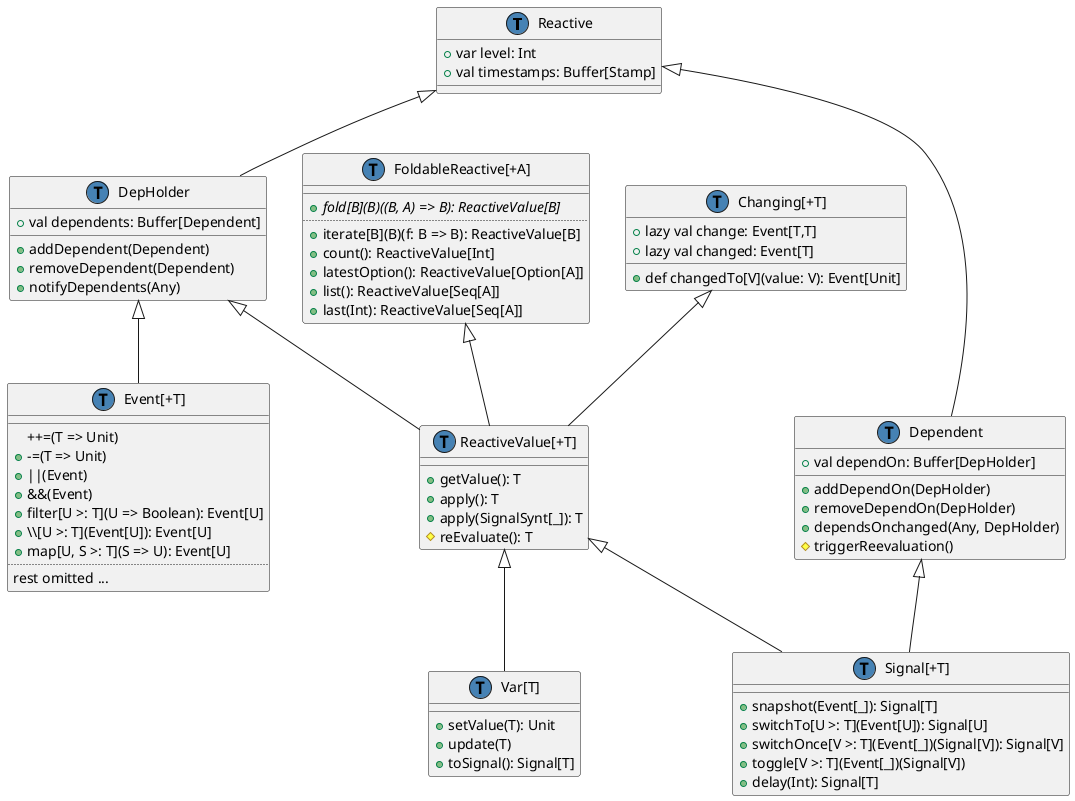 @startuml
class Reactive {
  +var level: Int
  +val timestamps: Buffer[Stamp]
}

class DepHolder {
  +val dependents: Buffer[Dependent]
  __
  +addDependent(Dependent)
  +removeDependent(Dependent)
  +notifyDependents(Any)
}
Reactive <|-- DepHolder

class Dependent {
  +val dependOn: Buffer[DepHolder]
  __
  +addDependOn(DepHolder)
  +removeDependOn(DepHolder)
  +dependsOnchanged(Any, DepHolder)
  #triggerReevaluation()
}
Reactive <|-- Dependent

class "ReactiveValue[+T]" as ReactiveValue {
  +getValue(): T
  +apply(): T
  +apply(SignalSynt[_]): T
  #reEvaluate(): T
}
DepHolder <|-- ReactiveValue
FoldableReactive <|-- ReactiveValue

class "Var[T]" as Var {
  __
  +setValue(T): Unit
  +update(T)
  +toSignal(): Signal[T]
}
ReactiveValue <|-- Var

class "Signal[+T]" as Signal {
  __
  +snapshot(Event[_]): Signal[T]
  +switchTo[U >: T](Event[U]): Signal[U]
  +switchOnce[V >: T](Event[_])(Signal[V]): Signal[V]
  +toggle[V >: T](Event[_])(Signal[V])
  +delay(Int): Signal[T]
}
Dependent <|-- Signal
ReactiveValue <|-- Signal

class "Event[+T]" as Event {
  __
  ++=(T => Unit)
  +-=(T => Unit)
  +||(Event)
  +&&(Event)
  +filter[U >: T](U => Boolean): Event[U]
  +\\\[U >: T](Event[U]): Event[U]
  +map[U, S >: T](S => U): Event[U]
  ..
  rest omitted ...
}
DepHolder <|-- Event

class "FoldableReactive[+A]" as FoldableReactive {
  __
  + {abstract} fold[B](B)((B, A) => B): ReactiveValue[B]
  ..
  +iterate[B](B)(f: B => B): ReactiveValue[B]
  +count(): ReactiveValue[Int]
  +latestOption(): ReactiveValue[Option[A]]
  +list(): ReactiveValue[Seq[A]]
  +last(Int): ReactiveValue[Seq[A]]
}

class "Changing[+T]" as Changing {
  +lazy val change: Event[T,T]
  +lazy val changed: Event[T]
  __
  +def changedTo[V](value: V): Event[Unit]
}
Changing <|-- ReactiveValue

class Signal << (T,#4682b4) >>
class Var << (T,#4682b4) >>
class DepHolder << (T,#4682b4) >>
class Dependent << (T,#4682b4) >>
class Reactive << (T,#4682b4) >>
class Event << (T,#4682b4) >>
class ReactiveValue << (T,#4682b4) >>
class Changing << (T,#4682b4) >>
class FoldableReactive << (T,#4682b4) >>
@enduml